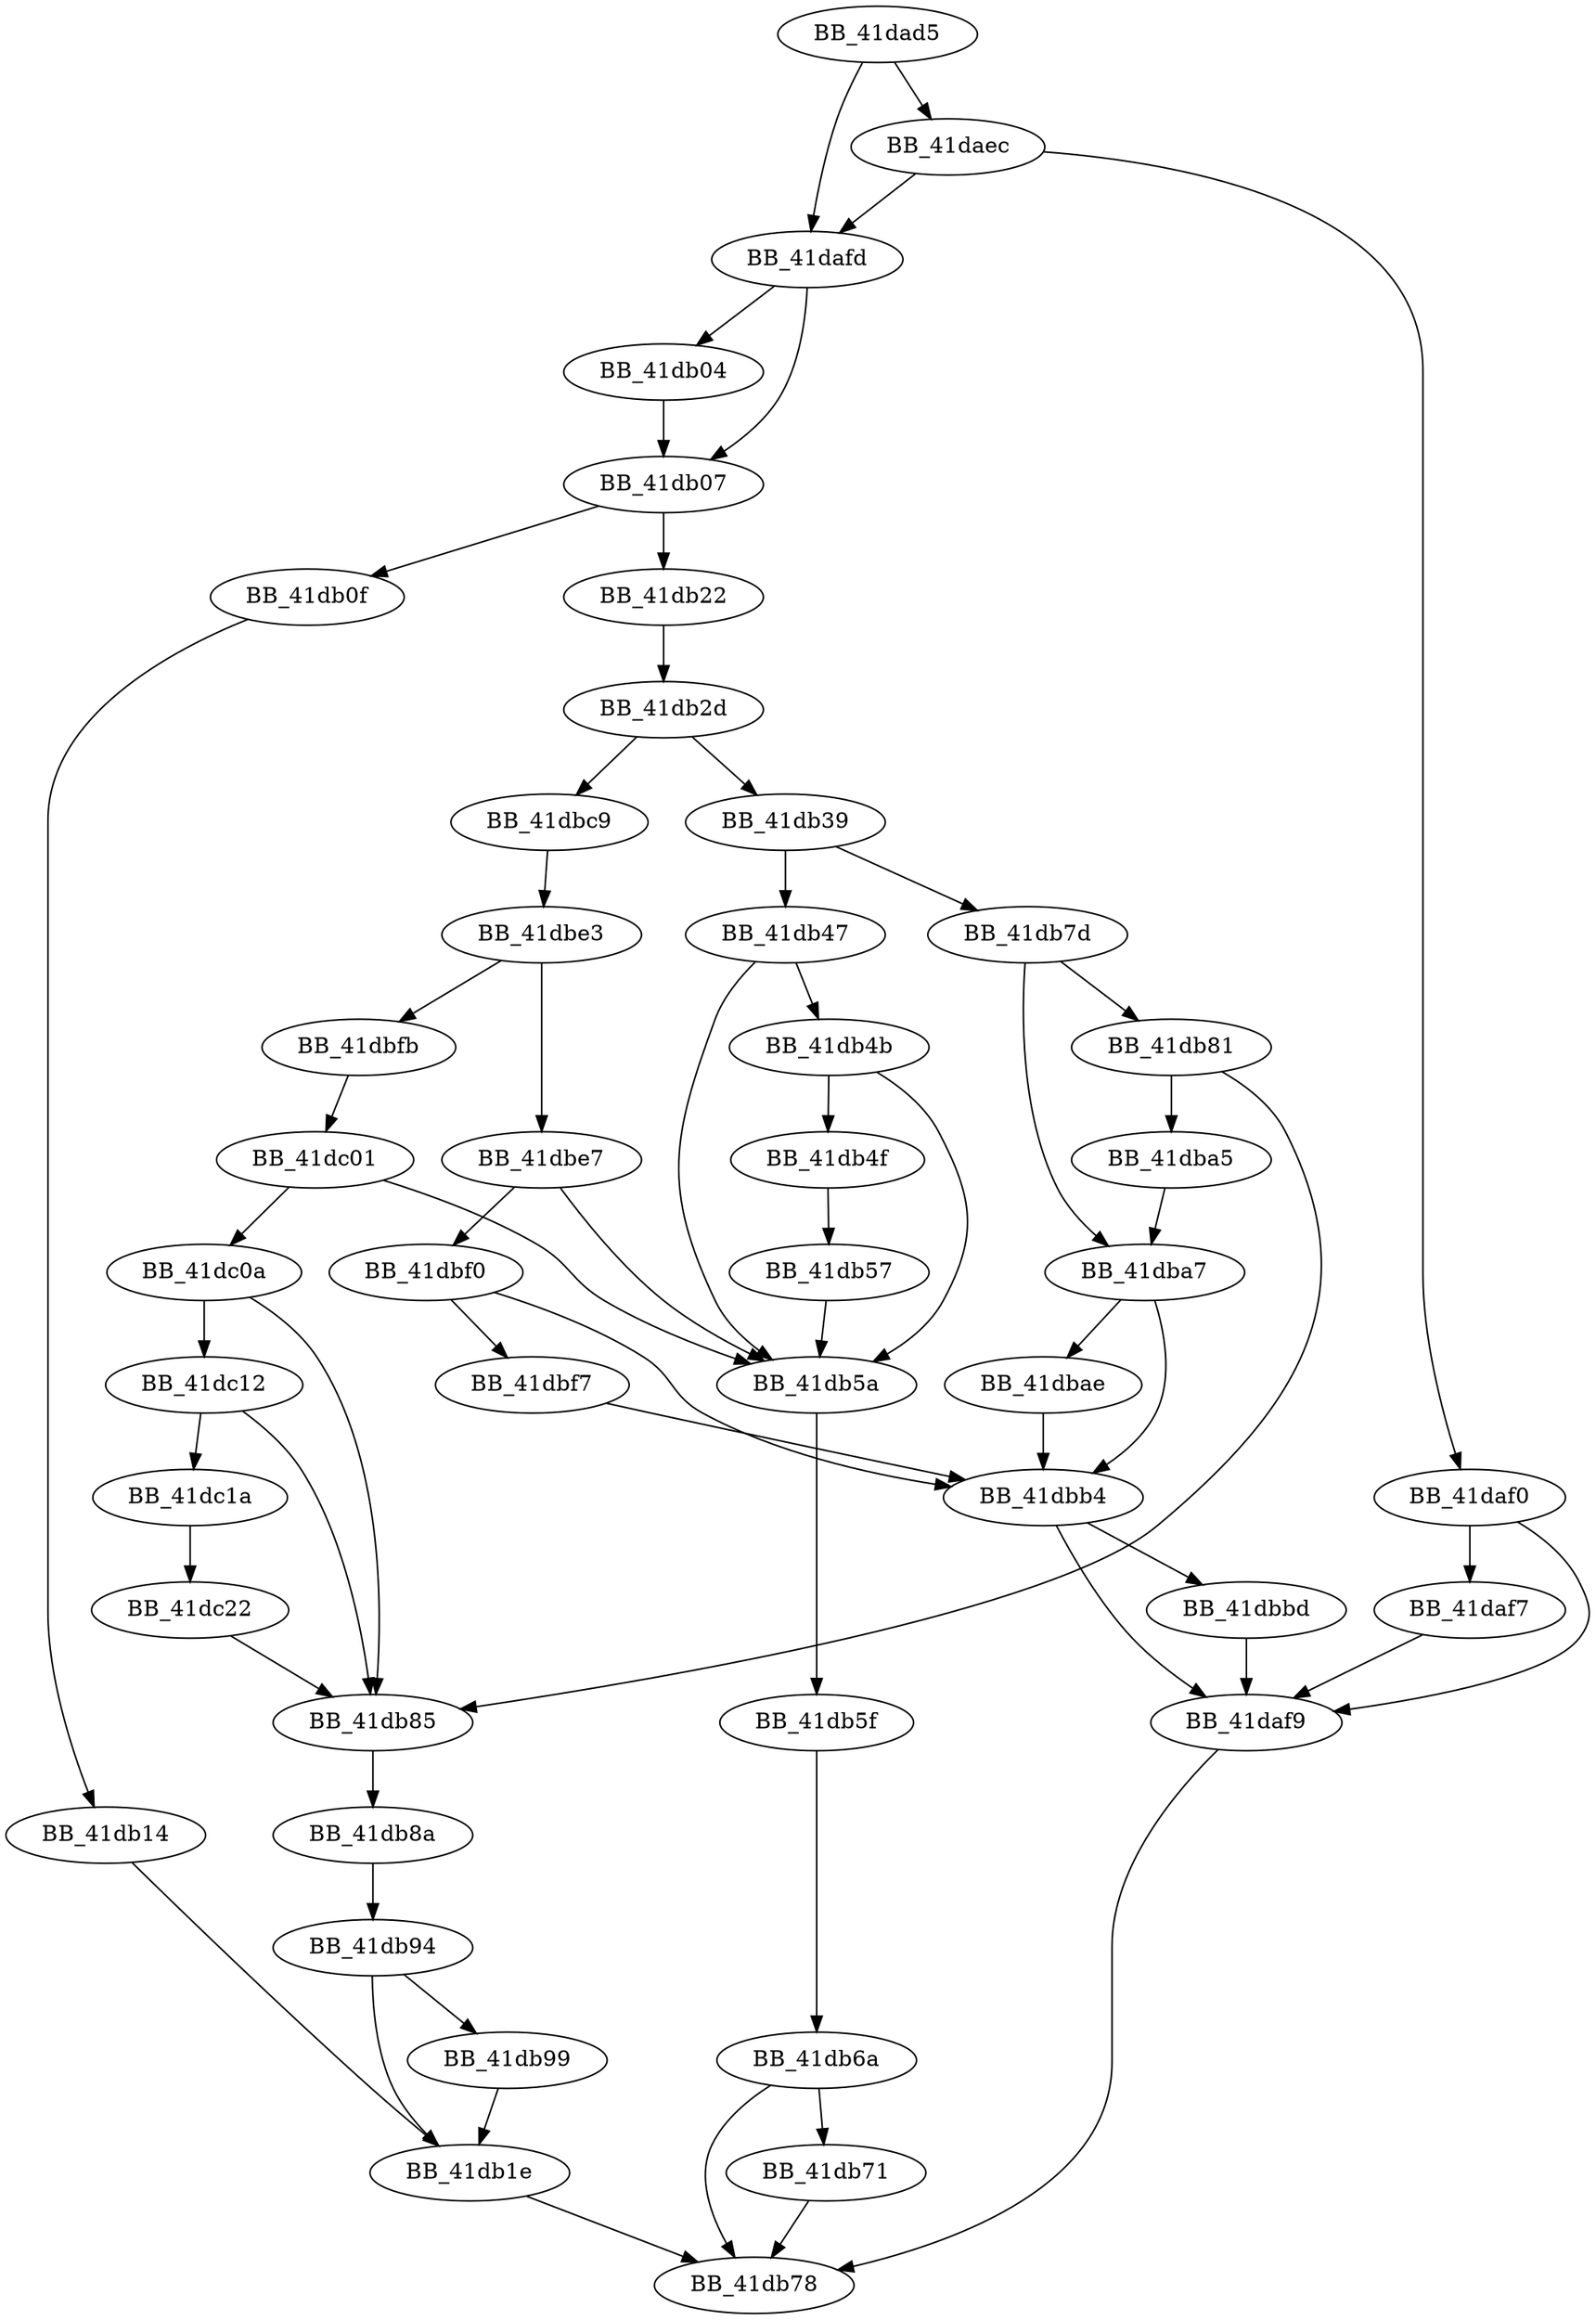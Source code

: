 DiGraph __wctomb_s_l{
BB_41dad5->BB_41daec
BB_41dad5->BB_41dafd
BB_41daec->BB_41daf0
BB_41daec->BB_41dafd
BB_41daf0->BB_41daf7
BB_41daf0->BB_41daf9
BB_41daf7->BB_41daf9
BB_41daf9->BB_41db78
BB_41dafd->BB_41db04
BB_41dafd->BB_41db07
BB_41db04->BB_41db07
BB_41db07->BB_41db0f
BB_41db07->BB_41db22
BB_41db0f->BB_41db14
BB_41db14->BB_41db1e
BB_41db1e->BB_41db78
BB_41db22->BB_41db2d
BB_41db2d->BB_41db39
BB_41db2d->BB_41dbc9
BB_41db39->BB_41db47
BB_41db39->BB_41db7d
BB_41db47->BB_41db4b
BB_41db47->BB_41db5a
BB_41db4b->BB_41db4f
BB_41db4b->BB_41db5a
BB_41db4f->BB_41db57
BB_41db57->BB_41db5a
BB_41db5a->BB_41db5f
BB_41db5f->BB_41db6a
BB_41db6a->BB_41db71
BB_41db6a->BB_41db78
BB_41db71->BB_41db78
BB_41db7d->BB_41db81
BB_41db7d->BB_41dba7
BB_41db81->BB_41db85
BB_41db81->BB_41dba5
BB_41db85->BB_41db8a
BB_41db8a->BB_41db94
BB_41db94->BB_41db1e
BB_41db94->BB_41db99
BB_41db99->BB_41db1e
BB_41dba5->BB_41dba7
BB_41dba7->BB_41dbae
BB_41dba7->BB_41dbb4
BB_41dbae->BB_41dbb4
BB_41dbb4->BB_41daf9
BB_41dbb4->BB_41dbbd
BB_41dbbd->BB_41daf9
BB_41dbc9->BB_41dbe3
BB_41dbe3->BB_41dbe7
BB_41dbe3->BB_41dbfb
BB_41dbe7->BB_41db5a
BB_41dbe7->BB_41dbf0
BB_41dbf0->BB_41dbb4
BB_41dbf0->BB_41dbf7
BB_41dbf7->BB_41dbb4
BB_41dbfb->BB_41dc01
BB_41dc01->BB_41db5a
BB_41dc01->BB_41dc0a
BB_41dc0a->BB_41db85
BB_41dc0a->BB_41dc12
BB_41dc12->BB_41db85
BB_41dc12->BB_41dc1a
BB_41dc1a->BB_41dc22
BB_41dc22->BB_41db85
}

